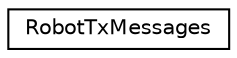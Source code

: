 digraph "Graphical Class Hierarchy"
{
  edge [fontname="Helvetica",fontsize="10",labelfontname="Helvetica",labelfontsize="10"];
  node [fontname="Helvetica",fontsize="10",shape=record];
  rankdir="LR";
  Node0 [label="RobotTxMessages",height=0.2,width=0.4,color="black", fillcolor="white", style="filled",URL="$union_robot_tx_messages.html"];
}
